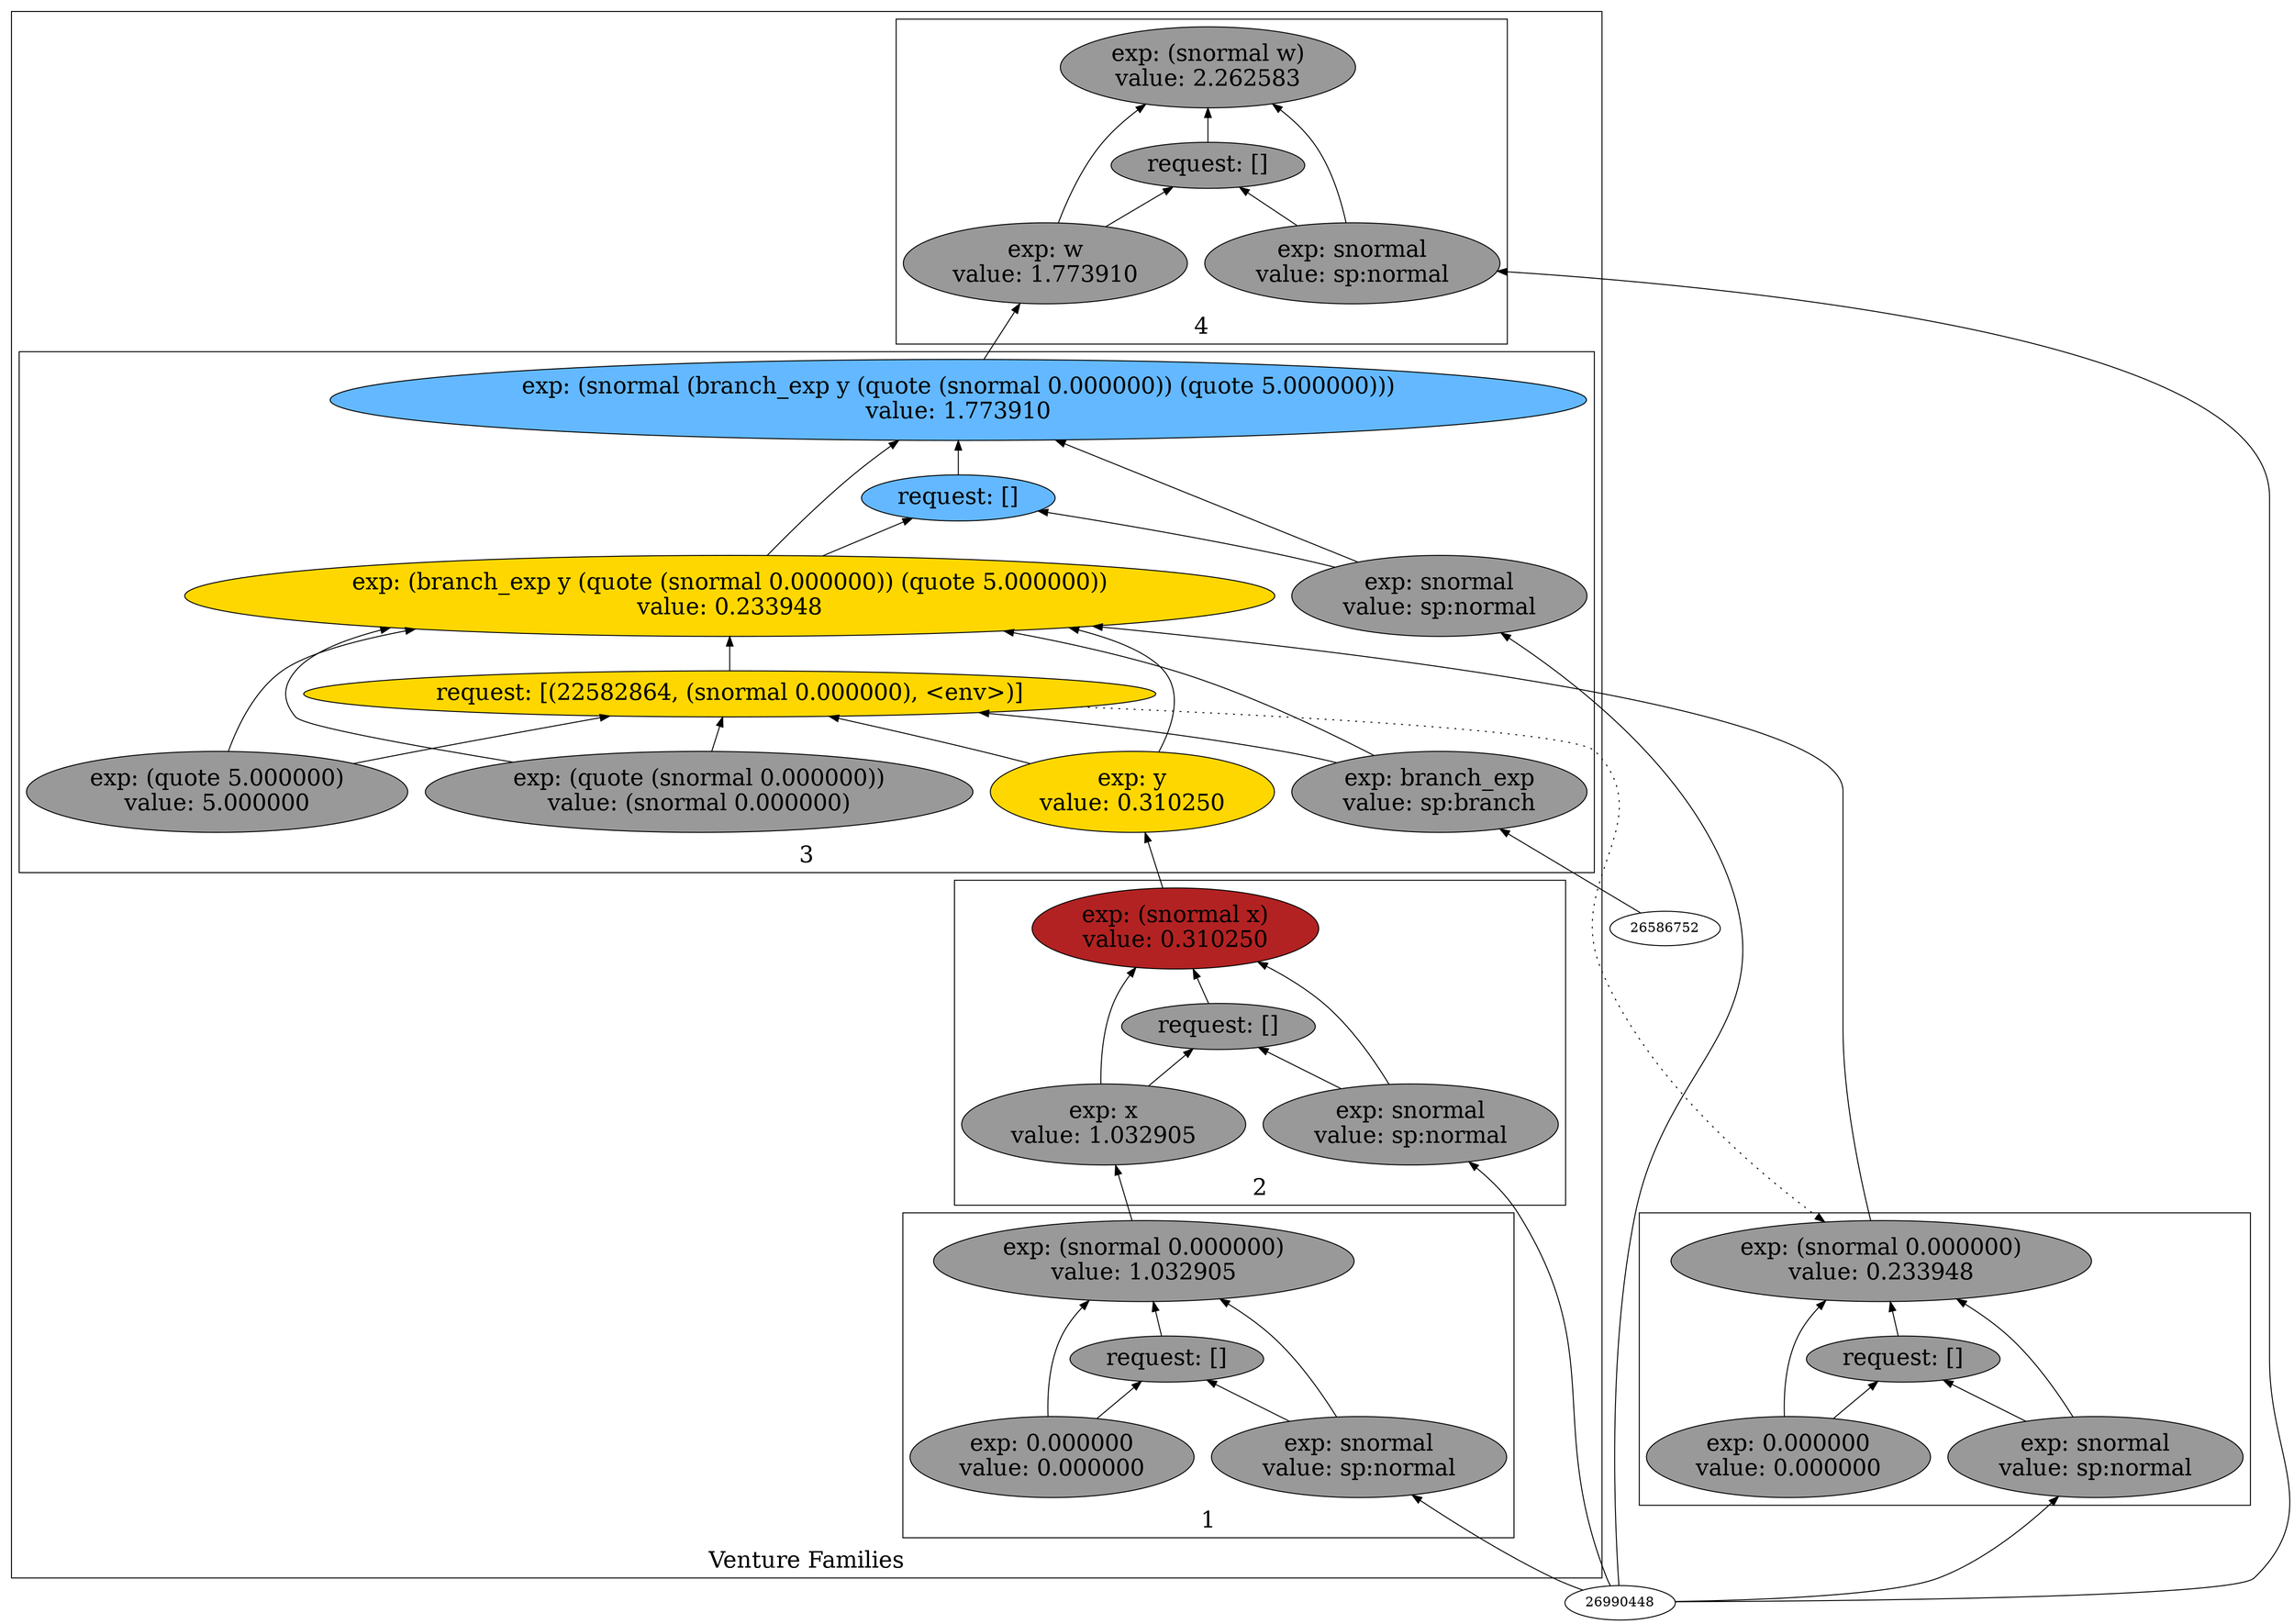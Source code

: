 digraph {
rankdir=BT
fontsize=24
subgraph cluster1 {
label="Venture Families"
subgraph cluster2 {
label="1"
"21616208"["fillcolor"="grey60" "fontsize"="24" "label"="exp: (snormal 0.000000)\nvalue: 1.032905" "shape"="ellipse" "style"="filled" ]
"20391696"["fillcolor"="grey60" "fontsize"="24" "label"="request: []" "shape"="ellipse" "style"="filled" ]
"19076864"["fillcolor"="grey60" "fontsize"="24" "label"="exp: snormal\nvalue: sp:normal" "shape"="ellipse" "style"="filled" ]
"28719440"["fillcolor"="grey60" "fontsize"="24" "label"="exp: 0.000000\nvalue: 0.000000" "shape"="ellipse" "style"="filled" ]
}

subgraph cluster3 {
label="2"
"23610064"["fillcolor"="firebrick" "fontsize"="24" "label"="exp: (snormal x)\nvalue: 0.310250" "shape"="ellipse" "style"="filled" ]
"24940288"["fillcolor"="grey60" "fontsize"="24" "label"="request: []" "shape"="ellipse" "style"="filled" ]
"25014224"["fillcolor"="grey60" "fontsize"="24" "label"="exp: snormal\nvalue: sp:normal" "shape"="ellipse" "style"="filled" ]
"24988336"["fillcolor"="grey60" "fontsize"="24" "label"="exp: x\nvalue: 1.032905" "shape"="ellipse" "style"="filled" ]
}

subgraph cluster4 {
label="3"
"23304768"["fillcolor"="steelblue1" "fontsize"="24" "label"="exp: (snormal (branch_exp y (quote (snormal 0.000000)) (quote 5.000000)))\nvalue: 1.773910" "shape"="ellipse" "style"="filled" ]
"24625888"["fillcolor"="steelblue1" "fontsize"="24" "label"="request: []" "shape"="ellipse" "style"="filled" ]
"23710592"["fillcolor"="grey60" "fontsize"="24" "label"="exp: snormal\nvalue: sp:normal" "shape"="ellipse" "style"="filled" ]
"24939776"["fillcolor"="gold" "fontsize"="24" "label"="exp: (branch_exp y (quote (snormal 0.000000)) (quote 5.000000))\nvalue: 0.233948" "shape"="ellipse" "style"="filled" ]
"22582864"["fillcolor"="gold" "fontsize"="24" "label"="request: [(22582864, (snormal 0.000000), <env>)]" "shape"="ellipse" "style"="filled" ]
"21801008"["fillcolor"="grey60" "fontsize"="24" "label"="exp: branch_exp\nvalue: sp:branch" "shape"="ellipse" "style"="filled" ]
"21571136"["fillcolor"="gold" "fontsize"="24" "label"="exp: y\nvalue: 0.310250" "shape"="ellipse" "style"="filled" ]
"22579328"["fillcolor"="grey60" "fontsize"="24" "label"="exp: (quote (snormal 0.000000))\nvalue: (snormal 0.000000)" "shape"="ellipse" "style"="filled" ]
"22672608"["fillcolor"="grey60" "fontsize"="24" "label"="exp: (quote 5.000000)\nvalue: 5.000000" "shape"="ellipse" "style"="filled" ]
}

subgraph cluster5 {
label="4"
"26590768"["fillcolor"="grey60" "fontsize"="24" "label"="exp: (snormal w)\nvalue: 2.262583" "shape"="ellipse" "style"="filled" ]
"21600256"["fillcolor"="grey60" "fontsize"="24" "label"="request: []" "shape"="ellipse" "style"="filled" ]
"24603856"["fillcolor"="grey60" "fontsize"="24" "label"="exp: snormal\nvalue: sp:normal" "shape"="ellipse" "style"="filled" ]
"21586576"["fillcolor"="grey60" "fontsize"="24" "label"="exp: w\nvalue: 1.773910" "shape"="ellipse" "style"="filled" ]
}

}

subgraph cluster6 {
label=""
"21574256"["fillcolor"="grey60" "fontsize"="24" "label"="exp: (snormal 0.000000)\nvalue: 0.233948" "shape"="ellipse" "style"="filled" ]
"21608528"["fillcolor"="grey60" "fontsize"="24" "label"="request: []" "shape"="ellipse" "style"="filled" ]
"21564608"["fillcolor"="grey60" "fontsize"="24" "label"="exp: snormal\nvalue: sp:normal" "shape"="ellipse" "style"="filled" ]
"27074384"["fillcolor"="grey60" "fontsize"="24" "label"="exp: 0.000000\nvalue: 0.000000" "shape"="ellipse" "style"="filled" ]
}

"21564608" -> "21574256"["arrowhead"="normal" "color"="black" "constraint"="true" "style"="solid" ]
"21564608" -> "21608528"["arrowhead"="normal" "color"="black" "constraint"="true" "style"="solid" ]
"26990448" -> "21564608"["arrowhead"="normal" "color"="black" "constraint"="true" "style"="solid" ]
"27074384" -> "21574256"["arrowhead"="normal" "color"="black" "constraint"="true" "style"="solid" ]
"27074384" -> "21608528"["arrowhead"="normal" "color"="black" "constraint"="true" "style"="solid" ]
"21608528" -> "21574256"["arrowhead"="normal" "color"="black" "constraint"="true" "style"="solid" ]
"19076864" -> "21616208"["arrowhead"="normal" "color"="black" "constraint"="true" "style"="solid" ]
"19076864" -> "20391696"["arrowhead"="normal" "color"="black" "constraint"="true" "style"="solid" ]
"26990448" -> "19076864"["arrowhead"="normal" "color"="black" "constraint"="true" "style"="solid" ]
"28719440" -> "21616208"["arrowhead"="normal" "color"="black" "constraint"="true" "style"="solid" ]
"28719440" -> "20391696"["arrowhead"="normal" "color"="black" "constraint"="true" "style"="solid" ]
"20391696" -> "21616208"["arrowhead"="normal" "color"="black" "constraint"="true" "style"="solid" ]
"23710592" -> "23304768"["arrowhead"="normal" "color"="black" "constraint"="true" "style"="solid" ]
"23710592" -> "24625888"["arrowhead"="normal" "color"="black" "constraint"="true" "style"="solid" ]
"26990448" -> "23710592"["arrowhead"="normal" "color"="black" "constraint"="true" "style"="solid" ]
"24939776" -> "23304768"["arrowhead"="normal" "color"="black" "constraint"="true" "style"="solid" ]
"24939776" -> "24625888"["arrowhead"="normal" "color"="black" "constraint"="true" "style"="solid" ]
"21801008" -> "24939776"["arrowhead"="normal" "color"="black" "constraint"="true" "style"="solid" ]
"21801008" -> "22582864"["arrowhead"="normal" "color"="black" "constraint"="true" "style"="solid" ]
"26586752" -> "21801008"["arrowhead"="normal" "color"="black" "constraint"="true" "style"="solid" ]
"21571136" -> "24939776"["arrowhead"="normal" "color"="black" "constraint"="true" "style"="solid" ]
"21571136" -> "22582864"["arrowhead"="normal" "color"="black" "constraint"="true" "style"="solid" ]
"23610064" -> "21571136"["arrowhead"="normal" "color"="black" "constraint"="true" "style"="solid" ]
"22579328" -> "24939776"["arrowhead"="normal" "color"="black" "constraint"="true" "style"="solid" ]
"22579328" -> "22582864"["arrowhead"="normal" "color"="black" "constraint"="true" "style"="solid" ]
"22672608" -> "24939776"["arrowhead"="normal" "color"="black" "constraint"="true" "style"="solid" ]
"22672608" -> "22582864"["arrowhead"="normal" "color"="black" "constraint"="true" "style"="solid" ]
"22582864" -> "24939776"["arrowhead"="normal" "color"="black" "constraint"="true" "style"="solid" ]
"21574256" -> "24939776"["arrowhead"="normal" "color"="black" "constraint"="true" "style"="solid" ]
"22582864" -> "21574256"["arrowhead"="normal" "color"="black" "constraint"="false" "style"="dotted" ]
"24625888" -> "23304768"["arrowhead"="normal" "color"="black" "constraint"="true" "style"="solid" ]
"25014224" -> "23610064"["arrowhead"="normal" "color"="black" "constraint"="true" "style"="solid" ]
"25014224" -> "24940288"["arrowhead"="normal" "color"="black" "constraint"="true" "style"="solid" ]
"26990448" -> "25014224"["arrowhead"="normal" "color"="black" "constraint"="true" "style"="solid" ]
"24988336" -> "23610064"["arrowhead"="normal" "color"="black" "constraint"="true" "style"="solid" ]
"24988336" -> "24940288"["arrowhead"="normal" "color"="black" "constraint"="true" "style"="solid" ]
"21616208" -> "24988336"["arrowhead"="normal" "color"="black" "constraint"="true" "style"="solid" ]
"24940288" -> "23610064"["arrowhead"="normal" "color"="black" "constraint"="true" "style"="solid" ]
"24603856" -> "26590768"["arrowhead"="normal" "color"="black" "constraint"="true" "style"="solid" ]
"24603856" -> "21600256"["arrowhead"="normal" "color"="black" "constraint"="true" "style"="solid" ]
"26990448" -> "24603856"["arrowhead"="normal" "color"="black" "constraint"="true" "style"="solid" ]
"21586576" -> "26590768"["arrowhead"="normal" "color"="black" "constraint"="true" "style"="solid" ]
"21586576" -> "21600256"["arrowhead"="normal" "color"="black" "constraint"="true" "style"="solid" ]
"23304768" -> "21586576"["arrowhead"="normal" "color"="black" "constraint"="true" "style"="solid" ]
"21600256" -> "26590768"["arrowhead"="normal" "color"="black" "constraint"="true" "style"="solid" ]

}